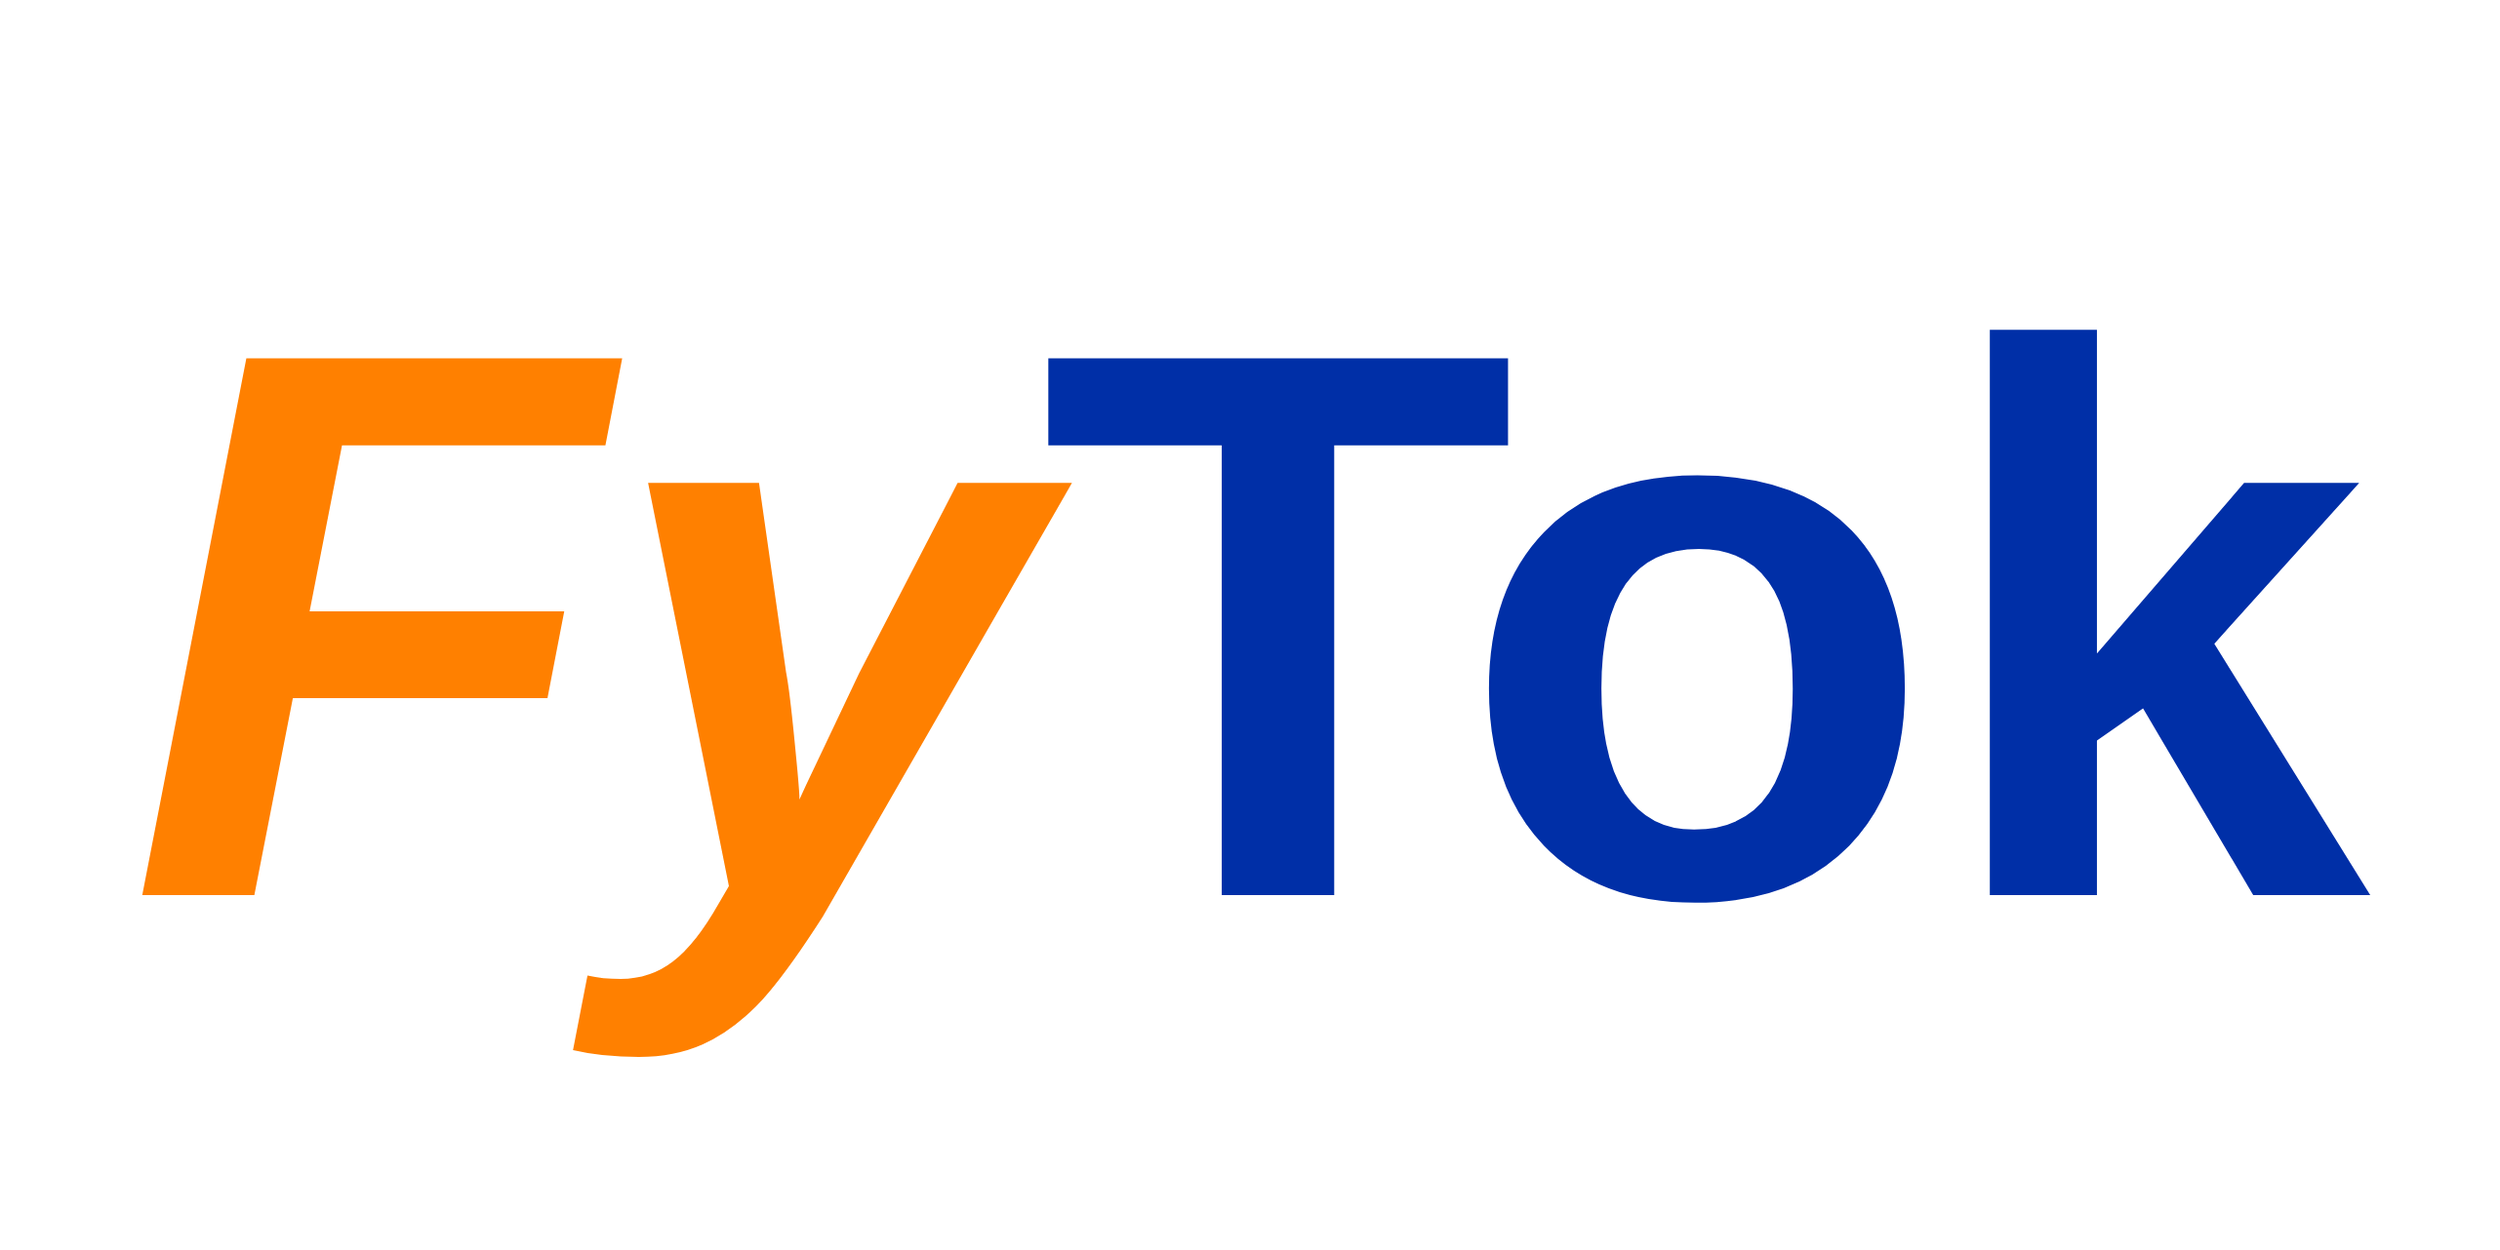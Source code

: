 <mxfile>
    <diagram id="niHMIWGFPCrXExW-Ue_x" name="Page-1">
        <mxGraphModel dx="1781" dy="1007" grid="1" gridSize="10" guides="1" tooltips="1" connect="1" arrows="1" fold="1" page="1" pageScale="1" pageWidth="827" pageHeight="1169" math="0" shadow="0">
            <root>
                <mxCell id="0"/>
                <mxCell id="1" parent="0"/>
                <mxCell id="3" value="&lt;font style=&quot;font-size: 400px;&quot;&gt;&lt;font color=&quot;#ff8000&quot;&gt;&lt;i&gt;&lt;b&gt;Fy&lt;/b&gt;&lt;/i&gt;&lt;/font&gt;&lt;b&gt;&lt;font color=&quot;#002fa7&quot;&gt;Tok&lt;/font&gt;&lt;/b&gt;&lt;/font&gt;" style="text;html=1;strokeColor=none;fillColor=none;align=center;verticalAlign=middle;whiteSpace=wrap;rounded=0;" vertex="1" parent="1">
                    <mxGeometry x="90" y="90" width="1100" height="460" as="geometry"/>
                </mxCell>
                <mxCell id="4" value="" style="rounded=0;whiteSpace=wrap;html=1;fontSize=400;fontColor=#002FA7;fillColor=none;strokeColor=none;" vertex="1" parent="1">
                    <mxGeometry width="1280" height="640" as="geometry"/>
                </mxCell>
            </root>
        </mxGraphModel>
    </diagram>
</mxfile>